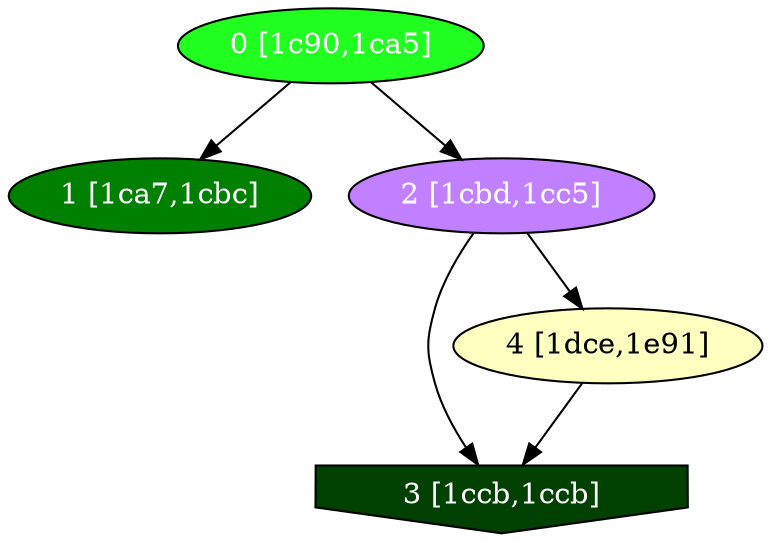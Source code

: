 diGraph libnss3{
	libnss3_0  [style=filled fillcolor="#20FF20" fontcolor="#ffffff" shape=oval label="0 [1c90,1ca5]"]
	libnss3_1  [style=filled fillcolor="#008000" fontcolor="#ffffff" shape=oval label="1 [1ca7,1cbc]"]
	libnss3_2  [style=filled fillcolor="#C080FF" fontcolor="#ffffff" shape=oval label="2 [1cbd,1cc5]"]
	libnss3_3  [style=filled fillcolor="#004000" fontcolor="#ffffff" shape=invhouse label="3 [1ccb,1ccb]"]
	libnss3_4  [style=filled fillcolor="#FFFFC0" fontcolor="#000000" shape=oval label="4 [1dce,1e91]"]

	libnss3_0 -> libnss3_1
	libnss3_0 -> libnss3_2
	libnss3_2 -> libnss3_3
	libnss3_2 -> libnss3_4
	libnss3_4 -> libnss3_3
}
